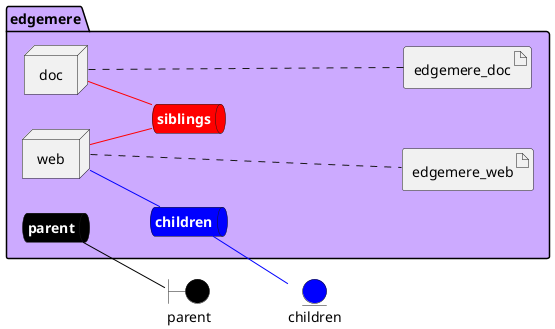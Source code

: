 @startuml

left to right direction


boundary parent #black


entity children #blue




package "edgemere" #ccaaff {
    queue parentnet #black [
            <b><color:white>parent</color></b>
    ]
    
    parentnet -[#black]- parent
    
    queue childrennet #blue [
            <b><color:white>children</color></b>
    ]
    
    childrennet -[#blue]- children
    
    queue siblingsnet #red [
            <b><color:white>siblings</color></b>
    ]
    

node "web" as webService
node "doc" as docService


        artifact "edgemere_web" as edgemere_webimage
    
        artifact "edgemere_doc" as edgemere_docimage
    
}

webService -[#blue]- childrennet

webService -[#red]- siblingsnet

docService -[#red]- siblingsnet
webService .... edgemere_webimage
docService .... edgemere_docimage


@enduml
